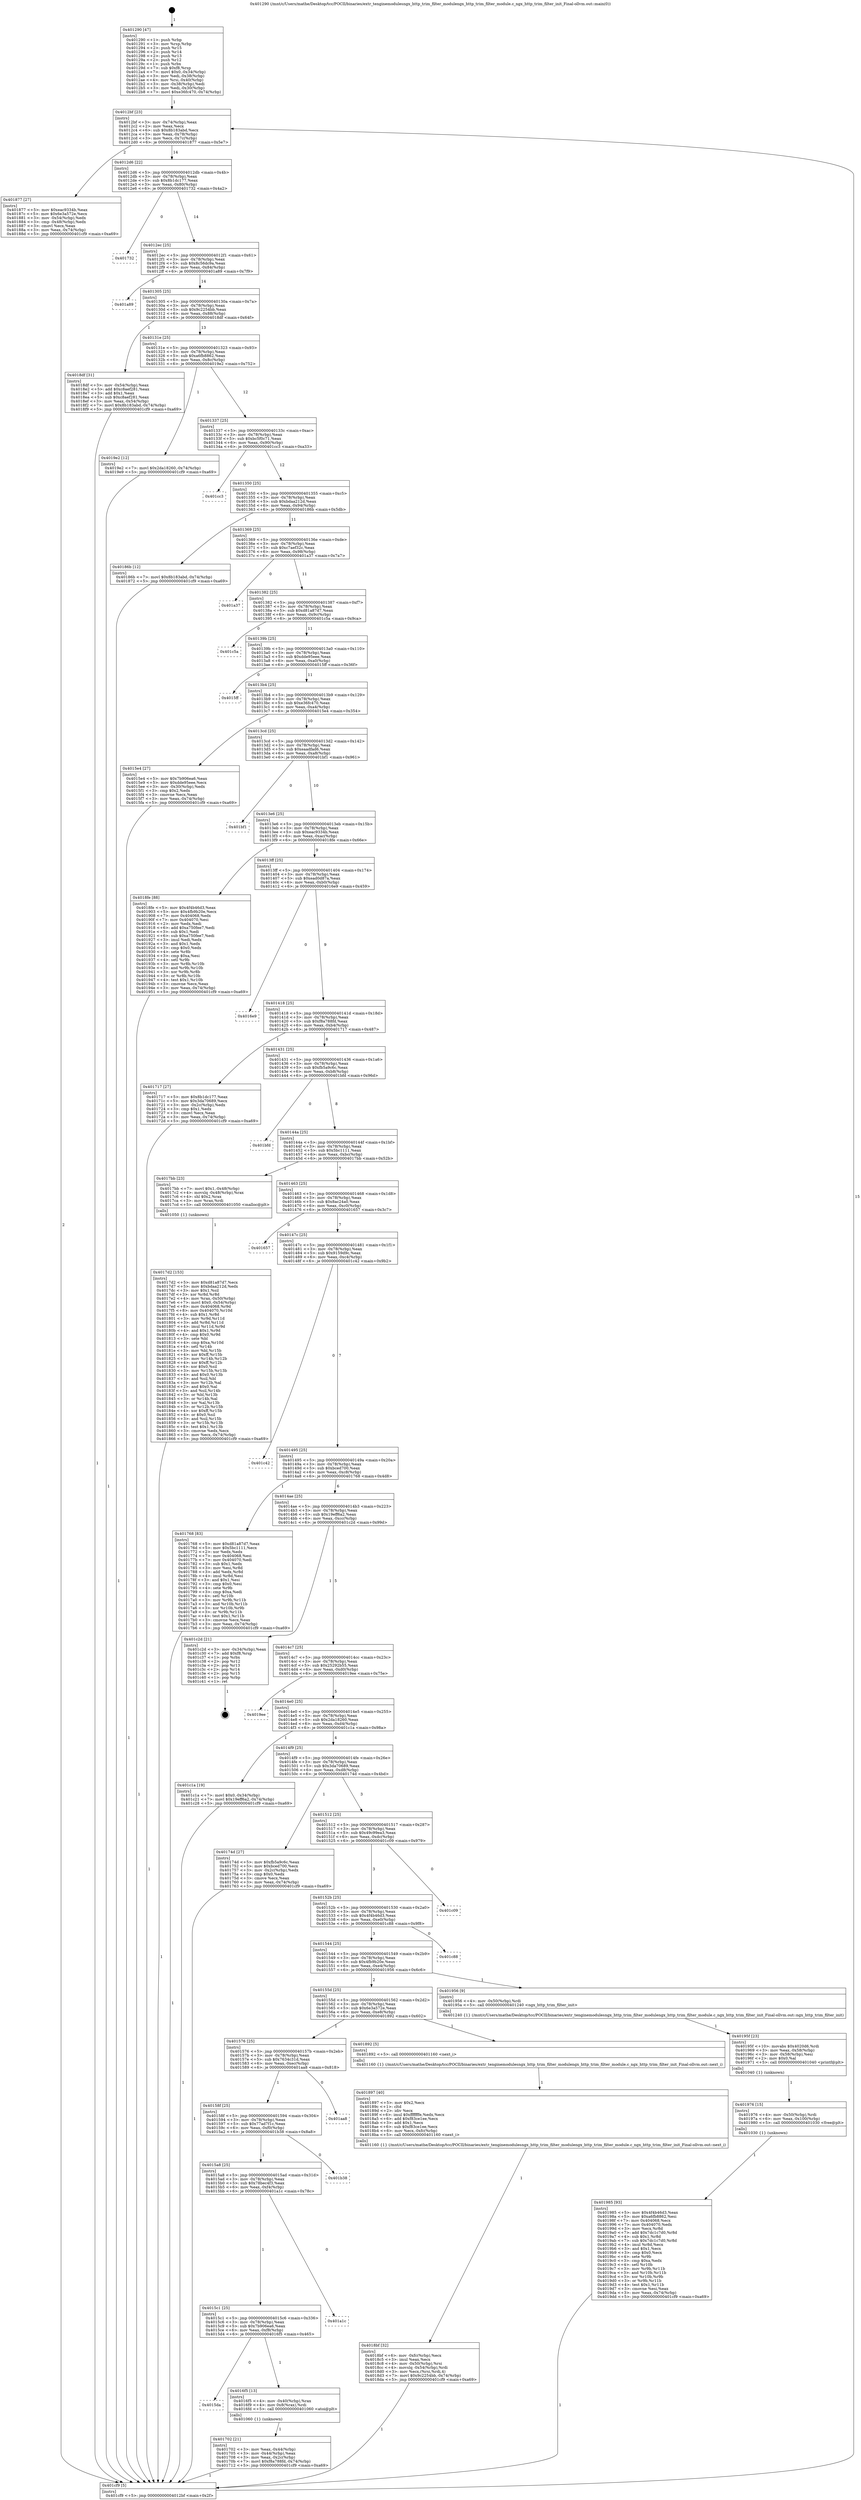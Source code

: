 digraph "0x401290" {
  label = "0x401290 (/mnt/c/Users/mathe/Desktop/tcc/POCII/binaries/extr_tenginemodulesngx_http_trim_filter_modulengx_http_trim_filter_module.c_ngx_http_trim_filter_init_Final-ollvm.out::main(0))"
  labelloc = "t"
  node[shape=record]

  Entry [label="",width=0.3,height=0.3,shape=circle,fillcolor=black,style=filled]
  "0x4012bf" [label="{
     0x4012bf [23]\l
     | [instrs]\l
     &nbsp;&nbsp;0x4012bf \<+3\>: mov -0x74(%rbp),%eax\l
     &nbsp;&nbsp;0x4012c2 \<+2\>: mov %eax,%ecx\l
     &nbsp;&nbsp;0x4012c4 \<+6\>: sub $0x8b183abd,%ecx\l
     &nbsp;&nbsp;0x4012ca \<+3\>: mov %eax,-0x78(%rbp)\l
     &nbsp;&nbsp;0x4012cd \<+3\>: mov %ecx,-0x7c(%rbp)\l
     &nbsp;&nbsp;0x4012d0 \<+6\>: je 0000000000401877 \<main+0x5e7\>\l
  }"]
  "0x401877" [label="{
     0x401877 [27]\l
     | [instrs]\l
     &nbsp;&nbsp;0x401877 \<+5\>: mov $0xeac9334b,%eax\l
     &nbsp;&nbsp;0x40187c \<+5\>: mov $0x6e3a572e,%ecx\l
     &nbsp;&nbsp;0x401881 \<+3\>: mov -0x54(%rbp),%edx\l
     &nbsp;&nbsp;0x401884 \<+3\>: cmp -0x48(%rbp),%edx\l
     &nbsp;&nbsp;0x401887 \<+3\>: cmovl %ecx,%eax\l
     &nbsp;&nbsp;0x40188a \<+3\>: mov %eax,-0x74(%rbp)\l
     &nbsp;&nbsp;0x40188d \<+5\>: jmp 0000000000401cf9 \<main+0xa69\>\l
  }"]
  "0x4012d6" [label="{
     0x4012d6 [22]\l
     | [instrs]\l
     &nbsp;&nbsp;0x4012d6 \<+5\>: jmp 00000000004012db \<main+0x4b\>\l
     &nbsp;&nbsp;0x4012db \<+3\>: mov -0x78(%rbp),%eax\l
     &nbsp;&nbsp;0x4012de \<+5\>: sub $0x8b1dc177,%eax\l
     &nbsp;&nbsp;0x4012e3 \<+3\>: mov %eax,-0x80(%rbp)\l
     &nbsp;&nbsp;0x4012e6 \<+6\>: je 0000000000401732 \<main+0x4a2\>\l
  }"]
  Exit [label="",width=0.3,height=0.3,shape=circle,fillcolor=black,style=filled,peripheries=2]
  "0x401732" [label="{
     0x401732\l
  }", style=dashed]
  "0x4012ec" [label="{
     0x4012ec [25]\l
     | [instrs]\l
     &nbsp;&nbsp;0x4012ec \<+5\>: jmp 00000000004012f1 \<main+0x61\>\l
     &nbsp;&nbsp;0x4012f1 \<+3\>: mov -0x78(%rbp),%eax\l
     &nbsp;&nbsp;0x4012f4 \<+5\>: sub $0x8c56dc9a,%eax\l
     &nbsp;&nbsp;0x4012f9 \<+6\>: mov %eax,-0x84(%rbp)\l
     &nbsp;&nbsp;0x4012ff \<+6\>: je 0000000000401a89 \<main+0x7f9\>\l
  }"]
  "0x401985" [label="{
     0x401985 [93]\l
     | [instrs]\l
     &nbsp;&nbsp;0x401985 \<+5\>: mov $0x4f4b46d3,%eax\l
     &nbsp;&nbsp;0x40198a \<+5\>: mov $0xa6fb8862,%esi\l
     &nbsp;&nbsp;0x40198f \<+7\>: mov 0x404068,%ecx\l
     &nbsp;&nbsp;0x401996 \<+7\>: mov 0x404070,%edx\l
     &nbsp;&nbsp;0x40199d \<+3\>: mov %ecx,%r8d\l
     &nbsp;&nbsp;0x4019a0 \<+7\>: add $0x7dc1c7d0,%r8d\l
     &nbsp;&nbsp;0x4019a7 \<+4\>: sub $0x1,%r8d\l
     &nbsp;&nbsp;0x4019ab \<+7\>: sub $0x7dc1c7d0,%r8d\l
     &nbsp;&nbsp;0x4019b2 \<+4\>: imul %r8d,%ecx\l
     &nbsp;&nbsp;0x4019b6 \<+3\>: and $0x1,%ecx\l
     &nbsp;&nbsp;0x4019b9 \<+3\>: cmp $0x0,%ecx\l
     &nbsp;&nbsp;0x4019bc \<+4\>: sete %r9b\l
     &nbsp;&nbsp;0x4019c0 \<+3\>: cmp $0xa,%edx\l
     &nbsp;&nbsp;0x4019c3 \<+4\>: setl %r10b\l
     &nbsp;&nbsp;0x4019c7 \<+3\>: mov %r9b,%r11b\l
     &nbsp;&nbsp;0x4019ca \<+3\>: and %r10b,%r11b\l
     &nbsp;&nbsp;0x4019cd \<+3\>: xor %r10b,%r9b\l
     &nbsp;&nbsp;0x4019d0 \<+3\>: or %r9b,%r11b\l
     &nbsp;&nbsp;0x4019d3 \<+4\>: test $0x1,%r11b\l
     &nbsp;&nbsp;0x4019d7 \<+3\>: cmovne %esi,%eax\l
     &nbsp;&nbsp;0x4019da \<+3\>: mov %eax,-0x74(%rbp)\l
     &nbsp;&nbsp;0x4019dd \<+5\>: jmp 0000000000401cf9 \<main+0xa69\>\l
  }"]
  "0x401a89" [label="{
     0x401a89\l
  }", style=dashed]
  "0x401305" [label="{
     0x401305 [25]\l
     | [instrs]\l
     &nbsp;&nbsp;0x401305 \<+5\>: jmp 000000000040130a \<main+0x7a\>\l
     &nbsp;&nbsp;0x40130a \<+3\>: mov -0x78(%rbp),%eax\l
     &nbsp;&nbsp;0x40130d \<+5\>: sub $0x9c2254bb,%eax\l
     &nbsp;&nbsp;0x401312 \<+6\>: mov %eax,-0x88(%rbp)\l
     &nbsp;&nbsp;0x401318 \<+6\>: je 00000000004018df \<main+0x64f\>\l
  }"]
  "0x401976" [label="{
     0x401976 [15]\l
     | [instrs]\l
     &nbsp;&nbsp;0x401976 \<+4\>: mov -0x50(%rbp),%rdi\l
     &nbsp;&nbsp;0x40197a \<+6\>: mov %eax,-0x100(%rbp)\l
     &nbsp;&nbsp;0x401980 \<+5\>: call 0000000000401030 \<free@plt\>\l
     | [calls]\l
     &nbsp;&nbsp;0x401030 \{1\} (unknown)\l
  }"]
  "0x4018df" [label="{
     0x4018df [31]\l
     | [instrs]\l
     &nbsp;&nbsp;0x4018df \<+3\>: mov -0x54(%rbp),%eax\l
     &nbsp;&nbsp;0x4018e2 \<+5\>: add $0xc8aef281,%eax\l
     &nbsp;&nbsp;0x4018e7 \<+3\>: add $0x1,%eax\l
     &nbsp;&nbsp;0x4018ea \<+5\>: sub $0xc8aef281,%eax\l
     &nbsp;&nbsp;0x4018ef \<+3\>: mov %eax,-0x54(%rbp)\l
     &nbsp;&nbsp;0x4018f2 \<+7\>: movl $0x8b183abd,-0x74(%rbp)\l
     &nbsp;&nbsp;0x4018f9 \<+5\>: jmp 0000000000401cf9 \<main+0xa69\>\l
  }"]
  "0x40131e" [label="{
     0x40131e [25]\l
     | [instrs]\l
     &nbsp;&nbsp;0x40131e \<+5\>: jmp 0000000000401323 \<main+0x93\>\l
     &nbsp;&nbsp;0x401323 \<+3\>: mov -0x78(%rbp),%eax\l
     &nbsp;&nbsp;0x401326 \<+5\>: sub $0xa6fb8862,%eax\l
     &nbsp;&nbsp;0x40132b \<+6\>: mov %eax,-0x8c(%rbp)\l
     &nbsp;&nbsp;0x401331 \<+6\>: je 00000000004019e2 \<main+0x752\>\l
  }"]
  "0x40195f" [label="{
     0x40195f [23]\l
     | [instrs]\l
     &nbsp;&nbsp;0x40195f \<+10\>: movabs $0x4020d6,%rdi\l
     &nbsp;&nbsp;0x401969 \<+3\>: mov %eax,-0x58(%rbp)\l
     &nbsp;&nbsp;0x40196c \<+3\>: mov -0x58(%rbp),%esi\l
     &nbsp;&nbsp;0x40196f \<+2\>: mov $0x0,%al\l
     &nbsp;&nbsp;0x401971 \<+5\>: call 0000000000401040 \<printf@plt\>\l
     | [calls]\l
     &nbsp;&nbsp;0x401040 \{1\} (unknown)\l
  }"]
  "0x4019e2" [label="{
     0x4019e2 [12]\l
     | [instrs]\l
     &nbsp;&nbsp;0x4019e2 \<+7\>: movl $0x2da18260,-0x74(%rbp)\l
     &nbsp;&nbsp;0x4019e9 \<+5\>: jmp 0000000000401cf9 \<main+0xa69\>\l
  }"]
  "0x401337" [label="{
     0x401337 [25]\l
     | [instrs]\l
     &nbsp;&nbsp;0x401337 \<+5\>: jmp 000000000040133c \<main+0xac\>\l
     &nbsp;&nbsp;0x40133c \<+3\>: mov -0x78(%rbp),%eax\l
     &nbsp;&nbsp;0x40133f \<+5\>: sub $0xbc5f0c71,%eax\l
     &nbsp;&nbsp;0x401344 \<+6\>: mov %eax,-0x90(%rbp)\l
     &nbsp;&nbsp;0x40134a \<+6\>: je 0000000000401cc3 \<main+0xa33\>\l
  }"]
  "0x4018bf" [label="{
     0x4018bf [32]\l
     | [instrs]\l
     &nbsp;&nbsp;0x4018bf \<+6\>: mov -0xfc(%rbp),%ecx\l
     &nbsp;&nbsp;0x4018c5 \<+3\>: imul %eax,%ecx\l
     &nbsp;&nbsp;0x4018c8 \<+4\>: mov -0x50(%rbp),%rsi\l
     &nbsp;&nbsp;0x4018cc \<+4\>: movslq -0x54(%rbp),%rdi\l
     &nbsp;&nbsp;0x4018d0 \<+3\>: mov %ecx,(%rsi,%rdi,4)\l
     &nbsp;&nbsp;0x4018d3 \<+7\>: movl $0x9c2254bb,-0x74(%rbp)\l
     &nbsp;&nbsp;0x4018da \<+5\>: jmp 0000000000401cf9 \<main+0xa69\>\l
  }"]
  "0x401cc3" [label="{
     0x401cc3\l
  }", style=dashed]
  "0x401350" [label="{
     0x401350 [25]\l
     | [instrs]\l
     &nbsp;&nbsp;0x401350 \<+5\>: jmp 0000000000401355 \<main+0xc5\>\l
     &nbsp;&nbsp;0x401355 \<+3\>: mov -0x78(%rbp),%eax\l
     &nbsp;&nbsp;0x401358 \<+5\>: sub $0xbdaa212d,%eax\l
     &nbsp;&nbsp;0x40135d \<+6\>: mov %eax,-0x94(%rbp)\l
     &nbsp;&nbsp;0x401363 \<+6\>: je 000000000040186b \<main+0x5db\>\l
  }"]
  "0x401897" [label="{
     0x401897 [40]\l
     | [instrs]\l
     &nbsp;&nbsp;0x401897 \<+5\>: mov $0x2,%ecx\l
     &nbsp;&nbsp;0x40189c \<+1\>: cltd\l
     &nbsp;&nbsp;0x40189d \<+2\>: idiv %ecx\l
     &nbsp;&nbsp;0x40189f \<+6\>: imul $0xfffffffe,%edx,%ecx\l
     &nbsp;&nbsp;0x4018a5 \<+6\>: add $0xf83ce1ee,%ecx\l
     &nbsp;&nbsp;0x4018ab \<+3\>: add $0x1,%ecx\l
     &nbsp;&nbsp;0x4018ae \<+6\>: sub $0xf83ce1ee,%ecx\l
     &nbsp;&nbsp;0x4018b4 \<+6\>: mov %ecx,-0xfc(%rbp)\l
     &nbsp;&nbsp;0x4018ba \<+5\>: call 0000000000401160 \<next_i\>\l
     | [calls]\l
     &nbsp;&nbsp;0x401160 \{1\} (/mnt/c/Users/mathe/Desktop/tcc/POCII/binaries/extr_tenginemodulesngx_http_trim_filter_modulengx_http_trim_filter_module.c_ngx_http_trim_filter_init_Final-ollvm.out::next_i)\l
  }"]
  "0x40186b" [label="{
     0x40186b [12]\l
     | [instrs]\l
     &nbsp;&nbsp;0x40186b \<+7\>: movl $0x8b183abd,-0x74(%rbp)\l
     &nbsp;&nbsp;0x401872 \<+5\>: jmp 0000000000401cf9 \<main+0xa69\>\l
  }"]
  "0x401369" [label="{
     0x401369 [25]\l
     | [instrs]\l
     &nbsp;&nbsp;0x401369 \<+5\>: jmp 000000000040136e \<main+0xde\>\l
     &nbsp;&nbsp;0x40136e \<+3\>: mov -0x78(%rbp),%eax\l
     &nbsp;&nbsp;0x401371 \<+5\>: sub $0xc7aef32c,%eax\l
     &nbsp;&nbsp;0x401376 \<+6\>: mov %eax,-0x98(%rbp)\l
     &nbsp;&nbsp;0x40137c \<+6\>: je 0000000000401a37 \<main+0x7a7\>\l
  }"]
  "0x4017d2" [label="{
     0x4017d2 [153]\l
     | [instrs]\l
     &nbsp;&nbsp;0x4017d2 \<+5\>: mov $0xd81a87d7,%ecx\l
     &nbsp;&nbsp;0x4017d7 \<+5\>: mov $0xbdaa212d,%edx\l
     &nbsp;&nbsp;0x4017dc \<+3\>: mov $0x1,%sil\l
     &nbsp;&nbsp;0x4017df \<+3\>: xor %r8d,%r8d\l
     &nbsp;&nbsp;0x4017e2 \<+4\>: mov %rax,-0x50(%rbp)\l
     &nbsp;&nbsp;0x4017e6 \<+7\>: movl $0x0,-0x54(%rbp)\l
     &nbsp;&nbsp;0x4017ed \<+8\>: mov 0x404068,%r9d\l
     &nbsp;&nbsp;0x4017f5 \<+8\>: mov 0x404070,%r10d\l
     &nbsp;&nbsp;0x4017fd \<+4\>: sub $0x1,%r8d\l
     &nbsp;&nbsp;0x401801 \<+3\>: mov %r9d,%r11d\l
     &nbsp;&nbsp;0x401804 \<+3\>: add %r8d,%r11d\l
     &nbsp;&nbsp;0x401807 \<+4\>: imul %r11d,%r9d\l
     &nbsp;&nbsp;0x40180b \<+4\>: and $0x1,%r9d\l
     &nbsp;&nbsp;0x40180f \<+4\>: cmp $0x0,%r9d\l
     &nbsp;&nbsp;0x401813 \<+3\>: sete %bl\l
     &nbsp;&nbsp;0x401816 \<+4\>: cmp $0xa,%r10d\l
     &nbsp;&nbsp;0x40181a \<+4\>: setl %r14b\l
     &nbsp;&nbsp;0x40181e \<+3\>: mov %bl,%r15b\l
     &nbsp;&nbsp;0x401821 \<+4\>: xor $0xff,%r15b\l
     &nbsp;&nbsp;0x401825 \<+3\>: mov %r14b,%r12b\l
     &nbsp;&nbsp;0x401828 \<+4\>: xor $0xff,%r12b\l
     &nbsp;&nbsp;0x40182c \<+4\>: xor $0x0,%sil\l
     &nbsp;&nbsp;0x401830 \<+3\>: mov %r15b,%r13b\l
     &nbsp;&nbsp;0x401833 \<+4\>: and $0x0,%r13b\l
     &nbsp;&nbsp;0x401837 \<+3\>: and %sil,%bl\l
     &nbsp;&nbsp;0x40183a \<+3\>: mov %r12b,%al\l
     &nbsp;&nbsp;0x40183d \<+2\>: and $0x0,%al\l
     &nbsp;&nbsp;0x40183f \<+3\>: and %sil,%r14b\l
     &nbsp;&nbsp;0x401842 \<+3\>: or %bl,%r13b\l
     &nbsp;&nbsp;0x401845 \<+3\>: or %r14b,%al\l
     &nbsp;&nbsp;0x401848 \<+3\>: xor %al,%r13b\l
     &nbsp;&nbsp;0x40184b \<+3\>: or %r12b,%r15b\l
     &nbsp;&nbsp;0x40184e \<+4\>: xor $0xff,%r15b\l
     &nbsp;&nbsp;0x401852 \<+4\>: or $0x0,%sil\l
     &nbsp;&nbsp;0x401856 \<+3\>: and %sil,%r15b\l
     &nbsp;&nbsp;0x401859 \<+3\>: or %r15b,%r13b\l
     &nbsp;&nbsp;0x40185c \<+4\>: test $0x1,%r13b\l
     &nbsp;&nbsp;0x401860 \<+3\>: cmovne %edx,%ecx\l
     &nbsp;&nbsp;0x401863 \<+3\>: mov %ecx,-0x74(%rbp)\l
     &nbsp;&nbsp;0x401866 \<+5\>: jmp 0000000000401cf9 \<main+0xa69\>\l
  }"]
  "0x401a37" [label="{
     0x401a37\l
  }", style=dashed]
  "0x401382" [label="{
     0x401382 [25]\l
     | [instrs]\l
     &nbsp;&nbsp;0x401382 \<+5\>: jmp 0000000000401387 \<main+0xf7\>\l
     &nbsp;&nbsp;0x401387 \<+3\>: mov -0x78(%rbp),%eax\l
     &nbsp;&nbsp;0x40138a \<+5\>: sub $0xd81a87d7,%eax\l
     &nbsp;&nbsp;0x40138f \<+6\>: mov %eax,-0x9c(%rbp)\l
     &nbsp;&nbsp;0x401395 \<+6\>: je 0000000000401c5a \<main+0x9ca\>\l
  }"]
  "0x401702" [label="{
     0x401702 [21]\l
     | [instrs]\l
     &nbsp;&nbsp;0x401702 \<+3\>: mov %eax,-0x44(%rbp)\l
     &nbsp;&nbsp;0x401705 \<+3\>: mov -0x44(%rbp),%eax\l
     &nbsp;&nbsp;0x401708 \<+3\>: mov %eax,-0x2c(%rbp)\l
     &nbsp;&nbsp;0x40170b \<+7\>: movl $0xf8a788fd,-0x74(%rbp)\l
     &nbsp;&nbsp;0x401712 \<+5\>: jmp 0000000000401cf9 \<main+0xa69\>\l
  }"]
  "0x401c5a" [label="{
     0x401c5a\l
  }", style=dashed]
  "0x40139b" [label="{
     0x40139b [25]\l
     | [instrs]\l
     &nbsp;&nbsp;0x40139b \<+5\>: jmp 00000000004013a0 \<main+0x110\>\l
     &nbsp;&nbsp;0x4013a0 \<+3\>: mov -0x78(%rbp),%eax\l
     &nbsp;&nbsp;0x4013a3 \<+5\>: sub $0xdde95eee,%eax\l
     &nbsp;&nbsp;0x4013a8 \<+6\>: mov %eax,-0xa0(%rbp)\l
     &nbsp;&nbsp;0x4013ae \<+6\>: je 00000000004015ff \<main+0x36f\>\l
  }"]
  "0x4015da" [label="{
     0x4015da\l
  }", style=dashed]
  "0x4015ff" [label="{
     0x4015ff\l
  }", style=dashed]
  "0x4013b4" [label="{
     0x4013b4 [25]\l
     | [instrs]\l
     &nbsp;&nbsp;0x4013b4 \<+5\>: jmp 00000000004013b9 \<main+0x129\>\l
     &nbsp;&nbsp;0x4013b9 \<+3\>: mov -0x78(%rbp),%eax\l
     &nbsp;&nbsp;0x4013bc \<+5\>: sub $0xe36fc470,%eax\l
     &nbsp;&nbsp;0x4013c1 \<+6\>: mov %eax,-0xa4(%rbp)\l
     &nbsp;&nbsp;0x4013c7 \<+6\>: je 00000000004015e4 \<main+0x354\>\l
  }"]
  "0x4016f5" [label="{
     0x4016f5 [13]\l
     | [instrs]\l
     &nbsp;&nbsp;0x4016f5 \<+4\>: mov -0x40(%rbp),%rax\l
     &nbsp;&nbsp;0x4016f9 \<+4\>: mov 0x8(%rax),%rdi\l
     &nbsp;&nbsp;0x4016fd \<+5\>: call 0000000000401060 \<atoi@plt\>\l
     | [calls]\l
     &nbsp;&nbsp;0x401060 \{1\} (unknown)\l
  }"]
  "0x4015e4" [label="{
     0x4015e4 [27]\l
     | [instrs]\l
     &nbsp;&nbsp;0x4015e4 \<+5\>: mov $0x7b906ea6,%eax\l
     &nbsp;&nbsp;0x4015e9 \<+5\>: mov $0xdde95eee,%ecx\l
     &nbsp;&nbsp;0x4015ee \<+3\>: mov -0x30(%rbp),%edx\l
     &nbsp;&nbsp;0x4015f1 \<+3\>: cmp $0x2,%edx\l
     &nbsp;&nbsp;0x4015f4 \<+3\>: cmovne %ecx,%eax\l
     &nbsp;&nbsp;0x4015f7 \<+3\>: mov %eax,-0x74(%rbp)\l
     &nbsp;&nbsp;0x4015fa \<+5\>: jmp 0000000000401cf9 \<main+0xa69\>\l
  }"]
  "0x4013cd" [label="{
     0x4013cd [25]\l
     | [instrs]\l
     &nbsp;&nbsp;0x4013cd \<+5\>: jmp 00000000004013d2 \<main+0x142\>\l
     &nbsp;&nbsp;0x4013d2 \<+3\>: mov -0x78(%rbp),%eax\l
     &nbsp;&nbsp;0x4013d5 \<+5\>: sub $0xeaadfad6,%eax\l
     &nbsp;&nbsp;0x4013da \<+6\>: mov %eax,-0xa8(%rbp)\l
     &nbsp;&nbsp;0x4013e0 \<+6\>: je 0000000000401bf1 \<main+0x961\>\l
  }"]
  "0x401cf9" [label="{
     0x401cf9 [5]\l
     | [instrs]\l
     &nbsp;&nbsp;0x401cf9 \<+5\>: jmp 00000000004012bf \<main+0x2f\>\l
  }"]
  "0x401290" [label="{
     0x401290 [47]\l
     | [instrs]\l
     &nbsp;&nbsp;0x401290 \<+1\>: push %rbp\l
     &nbsp;&nbsp;0x401291 \<+3\>: mov %rsp,%rbp\l
     &nbsp;&nbsp;0x401294 \<+2\>: push %r15\l
     &nbsp;&nbsp;0x401296 \<+2\>: push %r14\l
     &nbsp;&nbsp;0x401298 \<+2\>: push %r13\l
     &nbsp;&nbsp;0x40129a \<+2\>: push %r12\l
     &nbsp;&nbsp;0x40129c \<+1\>: push %rbx\l
     &nbsp;&nbsp;0x40129d \<+7\>: sub $0xf8,%rsp\l
     &nbsp;&nbsp;0x4012a4 \<+7\>: movl $0x0,-0x34(%rbp)\l
     &nbsp;&nbsp;0x4012ab \<+3\>: mov %edi,-0x38(%rbp)\l
     &nbsp;&nbsp;0x4012ae \<+4\>: mov %rsi,-0x40(%rbp)\l
     &nbsp;&nbsp;0x4012b2 \<+3\>: mov -0x38(%rbp),%edi\l
     &nbsp;&nbsp;0x4012b5 \<+3\>: mov %edi,-0x30(%rbp)\l
     &nbsp;&nbsp;0x4012b8 \<+7\>: movl $0xe36fc470,-0x74(%rbp)\l
  }"]
  "0x4015c1" [label="{
     0x4015c1 [25]\l
     | [instrs]\l
     &nbsp;&nbsp;0x4015c1 \<+5\>: jmp 00000000004015c6 \<main+0x336\>\l
     &nbsp;&nbsp;0x4015c6 \<+3\>: mov -0x78(%rbp),%eax\l
     &nbsp;&nbsp;0x4015c9 \<+5\>: sub $0x7b906ea6,%eax\l
     &nbsp;&nbsp;0x4015ce \<+6\>: mov %eax,-0xf8(%rbp)\l
     &nbsp;&nbsp;0x4015d4 \<+6\>: je 00000000004016f5 \<main+0x465\>\l
  }"]
  "0x401bf1" [label="{
     0x401bf1\l
  }", style=dashed]
  "0x4013e6" [label="{
     0x4013e6 [25]\l
     | [instrs]\l
     &nbsp;&nbsp;0x4013e6 \<+5\>: jmp 00000000004013eb \<main+0x15b\>\l
     &nbsp;&nbsp;0x4013eb \<+3\>: mov -0x78(%rbp),%eax\l
     &nbsp;&nbsp;0x4013ee \<+5\>: sub $0xeac9334b,%eax\l
     &nbsp;&nbsp;0x4013f3 \<+6\>: mov %eax,-0xac(%rbp)\l
     &nbsp;&nbsp;0x4013f9 \<+6\>: je 00000000004018fe \<main+0x66e\>\l
  }"]
  "0x401a1c" [label="{
     0x401a1c\l
  }", style=dashed]
  "0x4018fe" [label="{
     0x4018fe [88]\l
     | [instrs]\l
     &nbsp;&nbsp;0x4018fe \<+5\>: mov $0x4f4b46d3,%eax\l
     &nbsp;&nbsp;0x401903 \<+5\>: mov $0x4fb9b20e,%ecx\l
     &nbsp;&nbsp;0x401908 \<+7\>: mov 0x404068,%edx\l
     &nbsp;&nbsp;0x40190f \<+7\>: mov 0x404070,%esi\l
     &nbsp;&nbsp;0x401916 \<+2\>: mov %edx,%edi\l
     &nbsp;&nbsp;0x401918 \<+6\>: add $0xa750fee7,%edi\l
     &nbsp;&nbsp;0x40191e \<+3\>: sub $0x1,%edi\l
     &nbsp;&nbsp;0x401921 \<+6\>: sub $0xa750fee7,%edi\l
     &nbsp;&nbsp;0x401927 \<+3\>: imul %edi,%edx\l
     &nbsp;&nbsp;0x40192a \<+3\>: and $0x1,%edx\l
     &nbsp;&nbsp;0x40192d \<+3\>: cmp $0x0,%edx\l
     &nbsp;&nbsp;0x401930 \<+4\>: sete %r8b\l
     &nbsp;&nbsp;0x401934 \<+3\>: cmp $0xa,%esi\l
     &nbsp;&nbsp;0x401937 \<+4\>: setl %r9b\l
     &nbsp;&nbsp;0x40193b \<+3\>: mov %r8b,%r10b\l
     &nbsp;&nbsp;0x40193e \<+3\>: and %r9b,%r10b\l
     &nbsp;&nbsp;0x401941 \<+3\>: xor %r9b,%r8b\l
     &nbsp;&nbsp;0x401944 \<+3\>: or %r8b,%r10b\l
     &nbsp;&nbsp;0x401947 \<+4\>: test $0x1,%r10b\l
     &nbsp;&nbsp;0x40194b \<+3\>: cmovne %ecx,%eax\l
     &nbsp;&nbsp;0x40194e \<+3\>: mov %eax,-0x74(%rbp)\l
     &nbsp;&nbsp;0x401951 \<+5\>: jmp 0000000000401cf9 \<main+0xa69\>\l
  }"]
  "0x4013ff" [label="{
     0x4013ff [25]\l
     | [instrs]\l
     &nbsp;&nbsp;0x4013ff \<+5\>: jmp 0000000000401404 \<main+0x174\>\l
     &nbsp;&nbsp;0x401404 \<+3\>: mov -0x78(%rbp),%eax\l
     &nbsp;&nbsp;0x401407 \<+5\>: sub $0xead0d87a,%eax\l
     &nbsp;&nbsp;0x40140c \<+6\>: mov %eax,-0xb0(%rbp)\l
     &nbsp;&nbsp;0x401412 \<+6\>: je 00000000004016e9 \<main+0x459\>\l
  }"]
  "0x4015a8" [label="{
     0x4015a8 [25]\l
     | [instrs]\l
     &nbsp;&nbsp;0x4015a8 \<+5\>: jmp 00000000004015ad \<main+0x31d\>\l
     &nbsp;&nbsp;0x4015ad \<+3\>: mov -0x78(%rbp),%eax\l
     &nbsp;&nbsp;0x4015b0 \<+5\>: sub $0x78bec4f3,%eax\l
     &nbsp;&nbsp;0x4015b5 \<+6\>: mov %eax,-0xf4(%rbp)\l
     &nbsp;&nbsp;0x4015bb \<+6\>: je 0000000000401a1c \<main+0x78c\>\l
  }"]
  "0x4016e9" [label="{
     0x4016e9\l
  }", style=dashed]
  "0x401418" [label="{
     0x401418 [25]\l
     | [instrs]\l
     &nbsp;&nbsp;0x401418 \<+5\>: jmp 000000000040141d \<main+0x18d\>\l
     &nbsp;&nbsp;0x40141d \<+3\>: mov -0x78(%rbp),%eax\l
     &nbsp;&nbsp;0x401420 \<+5\>: sub $0xf8a788fd,%eax\l
     &nbsp;&nbsp;0x401425 \<+6\>: mov %eax,-0xb4(%rbp)\l
     &nbsp;&nbsp;0x40142b \<+6\>: je 0000000000401717 \<main+0x487\>\l
  }"]
  "0x401b38" [label="{
     0x401b38\l
  }", style=dashed]
  "0x401717" [label="{
     0x401717 [27]\l
     | [instrs]\l
     &nbsp;&nbsp;0x401717 \<+5\>: mov $0x8b1dc177,%eax\l
     &nbsp;&nbsp;0x40171c \<+5\>: mov $0x3da70689,%ecx\l
     &nbsp;&nbsp;0x401721 \<+3\>: mov -0x2c(%rbp),%edx\l
     &nbsp;&nbsp;0x401724 \<+3\>: cmp $0x1,%edx\l
     &nbsp;&nbsp;0x401727 \<+3\>: cmovl %ecx,%eax\l
     &nbsp;&nbsp;0x40172a \<+3\>: mov %eax,-0x74(%rbp)\l
     &nbsp;&nbsp;0x40172d \<+5\>: jmp 0000000000401cf9 \<main+0xa69\>\l
  }"]
  "0x401431" [label="{
     0x401431 [25]\l
     | [instrs]\l
     &nbsp;&nbsp;0x401431 \<+5\>: jmp 0000000000401436 \<main+0x1a6\>\l
     &nbsp;&nbsp;0x401436 \<+3\>: mov -0x78(%rbp),%eax\l
     &nbsp;&nbsp;0x401439 \<+5\>: sub $0xfb5a9c6c,%eax\l
     &nbsp;&nbsp;0x40143e \<+6\>: mov %eax,-0xb8(%rbp)\l
     &nbsp;&nbsp;0x401444 \<+6\>: je 0000000000401bfd \<main+0x96d\>\l
  }"]
  "0x40158f" [label="{
     0x40158f [25]\l
     | [instrs]\l
     &nbsp;&nbsp;0x40158f \<+5\>: jmp 0000000000401594 \<main+0x304\>\l
     &nbsp;&nbsp;0x401594 \<+3\>: mov -0x78(%rbp),%eax\l
     &nbsp;&nbsp;0x401597 \<+5\>: sub $0x77ad7f1c,%eax\l
     &nbsp;&nbsp;0x40159c \<+6\>: mov %eax,-0xf0(%rbp)\l
     &nbsp;&nbsp;0x4015a2 \<+6\>: je 0000000000401b38 \<main+0x8a8\>\l
  }"]
  "0x401bfd" [label="{
     0x401bfd\l
  }", style=dashed]
  "0x40144a" [label="{
     0x40144a [25]\l
     | [instrs]\l
     &nbsp;&nbsp;0x40144a \<+5\>: jmp 000000000040144f \<main+0x1bf\>\l
     &nbsp;&nbsp;0x40144f \<+3\>: mov -0x78(%rbp),%eax\l
     &nbsp;&nbsp;0x401452 \<+5\>: sub $0x5bc1111,%eax\l
     &nbsp;&nbsp;0x401457 \<+6\>: mov %eax,-0xbc(%rbp)\l
     &nbsp;&nbsp;0x40145d \<+6\>: je 00000000004017bb \<main+0x52b\>\l
  }"]
  "0x401aa8" [label="{
     0x401aa8\l
  }", style=dashed]
  "0x4017bb" [label="{
     0x4017bb [23]\l
     | [instrs]\l
     &nbsp;&nbsp;0x4017bb \<+7\>: movl $0x1,-0x48(%rbp)\l
     &nbsp;&nbsp;0x4017c2 \<+4\>: movslq -0x48(%rbp),%rax\l
     &nbsp;&nbsp;0x4017c6 \<+4\>: shl $0x2,%rax\l
     &nbsp;&nbsp;0x4017ca \<+3\>: mov %rax,%rdi\l
     &nbsp;&nbsp;0x4017cd \<+5\>: call 0000000000401050 \<malloc@plt\>\l
     | [calls]\l
     &nbsp;&nbsp;0x401050 \{1\} (unknown)\l
  }"]
  "0x401463" [label="{
     0x401463 [25]\l
     | [instrs]\l
     &nbsp;&nbsp;0x401463 \<+5\>: jmp 0000000000401468 \<main+0x1d8\>\l
     &nbsp;&nbsp;0x401468 \<+3\>: mov -0x78(%rbp),%eax\l
     &nbsp;&nbsp;0x40146b \<+5\>: sub $0x8ac24a0,%eax\l
     &nbsp;&nbsp;0x401470 \<+6\>: mov %eax,-0xc0(%rbp)\l
     &nbsp;&nbsp;0x401476 \<+6\>: je 0000000000401657 \<main+0x3c7\>\l
  }"]
  "0x401576" [label="{
     0x401576 [25]\l
     | [instrs]\l
     &nbsp;&nbsp;0x401576 \<+5\>: jmp 000000000040157b \<main+0x2eb\>\l
     &nbsp;&nbsp;0x40157b \<+3\>: mov -0x78(%rbp),%eax\l
     &nbsp;&nbsp;0x40157e \<+5\>: sub $0x7634c31d,%eax\l
     &nbsp;&nbsp;0x401583 \<+6\>: mov %eax,-0xec(%rbp)\l
     &nbsp;&nbsp;0x401589 \<+6\>: je 0000000000401aa8 \<main+0x818\>\l
  }"]
  "0x401657" [label="{
     0x401657\l
  }", style=dashed]
  "0x40147c" [label="{
     0x40147c [25]\l
     | [instrs]\l
     &nbsp;&nbsp;0x40147c \<+5\>: jmp 0000000000401481 \<main+0x1f1\>\l
     &nbsp;&nbsp;0x401481 \<+3\>: mov -0x78(%rbp),%eax\l
     &nbsp;&nbsp;0x401484 \<+5\>: sub $0x9159d9c,%eax\l
     &nbsp;&nbsp;0x401489 \<+6\>: mov %eax,-0xc4(%rbp)\l
     &nbsp;&nbsp;0x40148f \<+6\>: je 0000000000401c42 \<main+0x9b2\>\l
  }"]
  "0x401892" [label="{
     0x401892 [5]\l
     | [instrs]\l
     &nbsp;&nbsp;0x401892 \<+5\>: call 0000000000401160 \<next_i\>\l
     | [calls]\l
     &nbsp;&nbsp;0x401160 \{1\} (/mnt/c/Users/mathe/Desktop/tcc/POCII/binaries/extr_tenginemodulesngx_http_trim_filter_modulengx_http_trim_filter_module.c_ngx_http_trim_filter_init_Final-ollvm.out::next_i)\l
  }"]
  "0x401c42" [label="{
     0x401c42\l
  }", style=dashed]
  "0x401495" [label="{
     0x401495 [25]\l
     | [instrs]\l
     &nbsp;&nbsp;0x401495 \<+5\>: jmp 000000000040149a \<main+0x20a\>\l
     &nbsp;&nbsp;0x40149a \<+3\>: mov -0x78(%rbp),%eax\l
     &nbsp;&nbsp;0x40149d \<+5\>: sub $0xbced700,%eax\l
     &nbsp;&nbsp;0x4014a2 \<+6\>: mov %eax,-0xc8(%rbp)\l
     &nbsp;&nbsp;0x4014a8 \<+6\>: je 0000000000401768 \<main+0x4d8\>\l
  }"]
  "0x40155d" [label="{
     0x40155d [25]\l
     | [instrs]\l
     &nbsp;&nbsp;0x40155d \<+5\>: jmp 0000000000401562 \<main+0x2d2\>\l
     &nbsp;&nbsp;0x401562 \<+3\>: mov -0x78(%rbp),%eax\l
     &nbsp;&nbsp;0x401565 \<+5\>: sub $0x6e3a572e,%eax\l
     &nbsp;&nbsp;0x40156a \<+6\>: mov %eax,-0xe8(%rbp)\l
     &nbsp;&nbsp;0x401570 \<+6\>: je 0000000000401892 \<main+0x602\>\l
  }"]
  "0x401768" [label="{
     0x401768 [83]\l
     | [instrs]\l
     &nbsp;&nbsp;0x401768 \<+5\>: mov $0xd81a87d7,%eax\l
     &nbsp;&nbsp;0x40176d \<+5\>: mov $0x5bc1111,%ecx\l
     &nbsp;&nbsp;0x401772 \<+2\>: xor %edx,%edx\l
     &nbsp;&nbsp;0x401774 \<+7\>: mov 0x404068,%esi\l
     &nbsp;&nbsp;0x40177b \<+7\>: mov 0x404070,%edi\l
     &nbsp;&nbsp;0x401782 \<+3\>: sub $0x1,%edx\l
     &nbsp;&nbsp;0x401785 \<+3\>: mov %esi,%r8d\l
     &nbsp;&nbsp;0x401788 \<+3\>: add %edx,%r8d\l
     &nbsp;&nbsp;0x40178b \<+4\>: imul %r8d,%esi\l
     &nbsp;&nbsp;0x40178f \<+3\>: and $0x1,%esi\l
     &nbsp;&nbsp;0x401792 \<+3\>: cmp $0x0,%esi\l
     &nbsp;&nbsp;0x401795 \<+4\>: sete %r9b\l
     &nbsp;&nbsp;0x401799 \<+3\>: cmp $0xa,%edi\l
     &nbsp;&nbsp;0x40179c \<+4\>: setl %r10b\l
     &nbsp;&nbsp;0x4017a0 \<+3\>: mov %r9b,%r11b\l
     &nbsp;&nbsp;0x4017a3 \<+3\>: and %r10b,%r11b\l
     &nbsp;&nbsp;0x4017a6 \<+3\>: xor %r10b,%r9b\l
     &nbsp;&nbsp;0x4017a9 \<+3\>: or %r9b,%r11b\l
     &nbsp;&nbsp;0x4017ac \<+4\>: test $0x1,%r11b\l
     &nbsp;&nbsp;0x4017b0 \<+3\>: cmovne %ecx,%eax\l
     &nbsp;&nbsp;0x4017b3 \<+3\>: mov %eax,-0x74(%rbp)\l
     &nbsp;&nbsp;0x4017b6 \<+5\>: jmp 0000000000401cf9 \<main+0xa69\>\l
  }"]
  "0x4014ae" [label="{
     0x4014ae [25]\l
     | [instrs]\l
     &nbsp;&nbsp;0x4014ae \<+5\>: jmp 00000000004014b3 \<main+0x223\>\l
     &nbsp;&nbsp;0x4014b3 \<+3\>: mov -0x78(%rbp),%eax\l
     &nbsp;&nbsp;0x4014b6 \<+5\>: sub $0x19eff6a2,%eax\l
     &nbsp;&nbsp;0x4014bb \<+6\>: mov %eax,-0xcc(%rbp)\l
     &nbsp;&nbsp;0x4014c1 \<+6\>: je 0000000000401c2d \<main+0x99d\>\l
  }"]
  "0x401956" [label="{
     0x401956 [9]\l
     | [instrs]\l
     &nbsp;&nbsp;0x401956 \<+4\>: mov -0x50(%rbp),%rdi\l
     &nbsp;&nbsp;0x40195a \<+5\>: call 0000000000401240 \<ngx_http_trim_filter_init\>\l
     | [calls]\l
     &nbsp;&nbsp;0x401240 \{1\} (/mnt/c/Users/mathe/Desktop/tcc/POCII/binaries/extr_tenginemodulesngx_http_trim_filter_modulengx_http_trim_filter_module.c_ngx_http_trim_filter_init_Final-ollvm.out::ngx_http_trim_filter_init)\l
  }"]
  "0x401c2d" [label="{
     0x401c2d [21]\l
     | [instrs]\l
     &nbsp;&nbsp;0x401c2d \<+3\>: mov -0x34(%rbp),%eax\l
     &nbsp;&nbsp;0x401c30 \<+7\>: add $0xf8,%rsp\l
     &nbsp;&nbsp;0x401c37 \<+1\>: pop %rbx\l
     &nbsp;&nbsp;0x401c38 \<+2\>: pop %r12\l
     &nbsp;&nbsp;0x401c3a \<+2\>: pop %r13\l
     &nbsp;&nbsp;0x401c3c \<+2\>: pop %r14\l
     &nbsp;&nbsp;0x401c3e \<+2\>: pop %r15\l
     &nbsp;&nbsp;0x401c40 \<+1\>: pop %rbp\l
     &nbsp;&nbsp;0x401c41 \<+1\>: ret\l
  }"]
  "0x4014c7" [label="{
     0x4014c7 [25]\l
     | [instrs]\l
     &nbsp;&nbsp;0x4014c7 \<+5\>: jmp 00000000004014cc \<main+0x23c\>\l
     &nbsp;&nbsp;0x4014cc \<+3\>: mov -0x78(%rbp),%eax\l
     &nbsp;&nbsp;0x4014cf \<+5\>: sub $0x25292b55,%eax\l
     &nbsp;&nbsp;0x4014d4 \<+6\>: mov %eax,-0xd0(%rbp)\l
     &nbsp;&nbsp;0x4014da \<+6\>: je 00000000004019ee \<main+0x75e\>\l
  }"]
  "0x401544" [label="{
     0x401544 [25]\l
     | [instrs]\l
     &nbsp;&nbsp;0x401544 \<+5\>: jmp 0000000000401549 \<main+0x2b9\>\l
     &nbsp;&nbsp;0x401549 \<+3\>: mov -0x78(%rbp),%eax\l
     &nbsp;&nbsp;0x40154c \<+5\>: sub $0x4fb9b20e,%eax\l
     &nbsp;&nbsp;0x401551 \<+6\>: mov %eax,-0xe4(%rbp)\l
     &nbsp;&nbsp;0x401557 \<+6\>: je 0000000000401956 \<main+0x6c6\>\l
  }"]
  "0x4019ee" [label="{
     0x4019ee\l
  }", style=dashed]
  "0x4014e0" [label="{
     0x4014e0 [25]\l
     | [instrs]\l
     &nbsp;&nbsp;0x4014e0 \<+5\>: jmp 00000000004014e5 \<main+0x255\>\l
     &nbsp;&nbsp;0x4014e5 \<+3\>: mov -0x78(%rbp),%eax\l
     &nbsp;&nbsp;0x4014e8 \<+5\>: sub $0x2da18260,%eax\l
     &nbsp;&nbsp;0x4014ed \<+6\>: mov %eax,-0xd4(%rbp)\l
     &nbsp;&nbsp;0x4014f3 \<+6\>: je 0000000000401c1a \<main+0x98a\>\l
  }"]
  "0x401c88" [label="{
     0x401c88\l
  }", style=dashed]
  "0x401c1a" [label="{
     0x401c1a [19]\l
     | [instrs]\l
     &nbsp;&nbsp;0x401c1a \<+7\>: movl $0x0,-0x34(%rbp)\l
     &nbsp;&nbsp;0x401c21 \<+7\>: movl $0x19eff6a2,-0x74(%rbp)\l
     &nbsp;&nbsp;0x401c28 \<+5\>: jmp 0000000000401cf9 \<main+0xa69\>\l
  }"]
  "0x4014f9" [label="{
     0x4014f9 [25]\l
     | [instrs]\l
     &nbsp;&nbsp;0x4014f9 \<+5\>: jmp 00000000004014fe \<main+0x26e\>\l
     &nbsp;&nbsp;0x4014fe \<+3\>: mov -0x78(%rbp),%eax\l
     &nbsp;&nbsp;0x401501 \<+5\>: sub $0x3da70689,%eax\l
     &nbsp;&nbsp;0x401506 \<+6\>: mov %eax,-0xd8(%rbp)\l
     &nbsp;&nbsp;0x40150c \<+6\>: je 000000000040174d \<main+0x4bd\>\l
  }"]
  "0x40152b" [label="{
     0x40152b [25]\l
     | [instrs]\l
     &nbsp;&nbsp;0x40152b \<+5\>: jmp 0000000000401530 \<main+0x2a0\>\l
     &nbsp;&nbsp;0x401530 \<+3\>: mov -0x78(%rbp),%eax\l
     &nbsp;&nbsp;0x401533 \<+5\>: sub $0x4f4b46d3,%eax\l
     &nbsp;&nbsp;0x401538 \<+6\>: mov %eax,-0xe0(%rbp)\l
     &nbsp;&nbsp;0x40153e \<+6\>: je 0000000000401c88 \<main+0x9f8\>\l
  }"]
  "0x40174d" [label="{
     0x40174d [27]\l
     | [instrs]\l
     &nbsp;&nbsp;0x40174d \<+5\>: mov $0xfb5a9c6c,%eax\l
     &nbsp;&nbsp;0x401752 \<+5\>: mov $0xbced700,%ecx\l
     &nbsp;&nbsp;0x401757 \<+3\>: mov -0x2c(%rbp),%edx\l
     &nbsp;&nbsp;0x40175a \<+3\>: cmp $0x0,%edx\l
     &nbsp;&nbsp;0x40175d \<+3\>: cmove %ecx,%eax\l
     &nbsp;&nbsp;0x401760 \<+3\>: mov %eax,-0x74(%rbp)\l
     &nbsp;&nbsp;0x401763 \<+5\>: jmp 0000000000401cf9 \<main+0xa69\>\l
  }"]
  "0x401512" [label="{
     0x401512 [25]\l
     | [instrs]\l
     &nbsp;&nbsp;0x401512 \<+5\>: jmp 0000000000401517 \<main+0x287\>\l
     &nbsp;&nbsp;0x401517 \<+3\>: mov -0x78(%rbp),%eax\l
     &nbsp;&nbsp;0x40151a \<+5\>: sub $0x49c99ea3,%eax\l
     &nbsp;&nbsp;0x40151f \<+6\>: mov %eax,-0xdc(%rbp)\l
     &nbsp;&nbsp;0x401525 \<+6\>: je 0000000000401c09 \<main+0x979\>\l
  }"]
  "0x401c09" [label="{
     0x401c09\l
  }", style=dashed]
  Entry -> "0x401290" [label=" 1"]
  "0x4012bf" -> "0x401877" [label=" 2"]
  "0x4012bf" -> "0x4012d6" [label=" 14"]
  "0x401c2d" -> Exit [label=" 1"]
  "0x4012d6" -> "0x401732" [label=" 0"]
  "0x4012d6" -> "0x4012ec" [label=" 14"]
  "0x401c1a" -> "0x401cf9" [label=" 1"]
  "0x4012ec" -> "0x401a89" [label=" 0"]
  "0x4012ec" -> "0x401305" [label=" 14"]
  "0x4019e2" -> "0x401cf9" [label=" 1"]
  "0x401305" -> "0x4018df" [label=" 1"]
  "0x401305" -> "0x40131e" [label=" 13"]
  "0x401985" -> "0x401cf9" [label=" 1"]
  "0x40131e" -> "0x4019e2" [label=" 1"]
  "0x40131e" -> "0x401337" [label=" 12"]
  "0x401976" -> "0x401985" [label=" 1"]
  "0x401337" -> "0x401cc3" [label=" 0"]
  "0x401337" -> "0x401350" [label=" 12"]
  "0x40195f" -> "0x401976" [label=" 1"]
  "0x401350" -> "0x40186b" [label=" 1"]
  "0x401350" -> "0x401369" [label=" 11"]
  "0x401956" -> "0x40195f" [label=" 1"]
  "0x401369" -> "0x401a37" [label=" 0"]
  "0x401369" -> "0x401382" [label=" 11"]
  "0x4018fe" -> "0x401cf9" [label=" 1"]
  "0x401382" -> "0x401c5a" [label=" 0"]
  "0x401382" -> "0x40139b" [label=" 11"]
  "0x4018df" -> "0x401cf9" [label=" 1"]
  "0x40139b" -> "0x4015ff" [label=" 0"]
  "0x40139b" -> "0x4013b4" [label=" 11"]
  "0x4018bf" -> "0x401cf9" [label=" 1"]
  "0x4013b4" -> "0x4015e4" [label=" 1"]
  "0x4013b4" -> "0x4013cd" [label=" 10"]
  "0x4015e4" -> "0x401cf9" [label=" 1"]
  "0x401290" -> "0x4012bf" [label=" 1"]
  "0x401cf9" -> "0x4012bf" [label=" 15"]
  "0x401897" -> "0x4018bf" [label=" 1"]
  "0x4013cd" -> "0x401bf1" [label=" 0"]
  "0x4013cd" -> "0x4013e6" [label=" 10"]
  "0x401877" -> "0x401cf9" [label=" 2"]
  "0x4013e6" -> "0x4018fe" [label=" 1"]
  "0x4013e6" -> "0x4013ff" [label=" 9"]
  "0x40186b" -> "0x401cf9" [label=" 1"]
  "0x4013ff" -> "0x4016e9" [label=" 0"]
  "0x4013ff" -> "0x401418" [label=" 9"]
  "0x4017bb" -> "0x4017d2" [label=" 1"]
  "0x401418" -> "0x401717" [label=" 1"]
  "0x401418" -> "0x401431" [label=" 8"]
  "0x401768" -> "0x401cf9" [label=" 1"]
  "0x401431" -> "0x401bfd" [label=" 0"]
  "0x401431" -> "0x40144a" [label=" 8"]
  "0x401717" -> "0x401cf9" [label=" 1"]
  "0x40144a" -> "0x4017bb" [label=" 1"]
  "0x40144a" -> "0x401463" [label=" 7"]
  "0x401702" -> "0x401cf9" [label=" 1"]
  "0x401463" -> "0x401657" [label=" 0"]
  "0x401463" -> "0x40147c" [label=" 7"]
  "0x4015c1" -> "0x4015da" [label=" 0"]
  "0x40147c" -> "0x401c42" [label=" 0"]
  "0x40147c" -> "0x401495" [label=" 7"]
  "0x4015c1" -> "0x4016f5" [label=" 1"]
  "0x401495" -> "0x401768" [label=" 1"]
  "0x401495" -> "0x4014ae" [label=" 6"]
  "0x4015a8" -> "0x4015c1" [label=" 1"]
  "0x4014ae" -> "0x401c2d" [label=" 1"]
  "0x4014ae" -> "0x4014c7" [label=" 5"]
  "0x4015a8" -> "0x401a1c" [label=" 0"]
  "0x4014c7" -> "0x4019ee" [label=" 0"]
  "0x4014c7" -> "0x4014e0" [label=" 5"]
  "0x40158f" -> "0x4015a8" [label=" 1"]
  "0x4014e0" -> "0x401c1a" [label=" 1"]
  "0x4014e0" -> "0x4014f9" [label=" 4"]
  "0x40158f" -> "0x401b38" [label=" 0"]
  "0x4014f9" -> "0x40174d" [label=" 1"]
  "0x4014f9" -> "0x401512" [label=" 3"]
  "0x401576" -> "0x40158f" [label=" 1"]
  "0x401512" -> "0x401c09" [label=" 0"]
  "0x401512" -> "0x40152b" [label=" 3"]
  "0x40174d" -> "0x401cf9" [label=" 1"]
  "0x40152b" -> "0x401c88" [label=" 0"]
  "0x40152b" -> "0x401544" [label=" 3"]
  "0x4017d2" -> "0x401cf9" [label=" 1"]
  "0x401544" -> "0x401956" [label=" 1"]
  "0x401544" -> "0x40155d" [label=" 2"]
  "0x401892" -> "0x401897" [label=" 1"]
  "0x40155d" -> "0x401892" [label=" 1"]
  "0x40155d" -> "0x401576" [label=" 1"]
  "0x4016f5" -> "0x401702" [label=" 1"]
  "0x401576" -> "0x401aa8" [label=" 0"]
}
